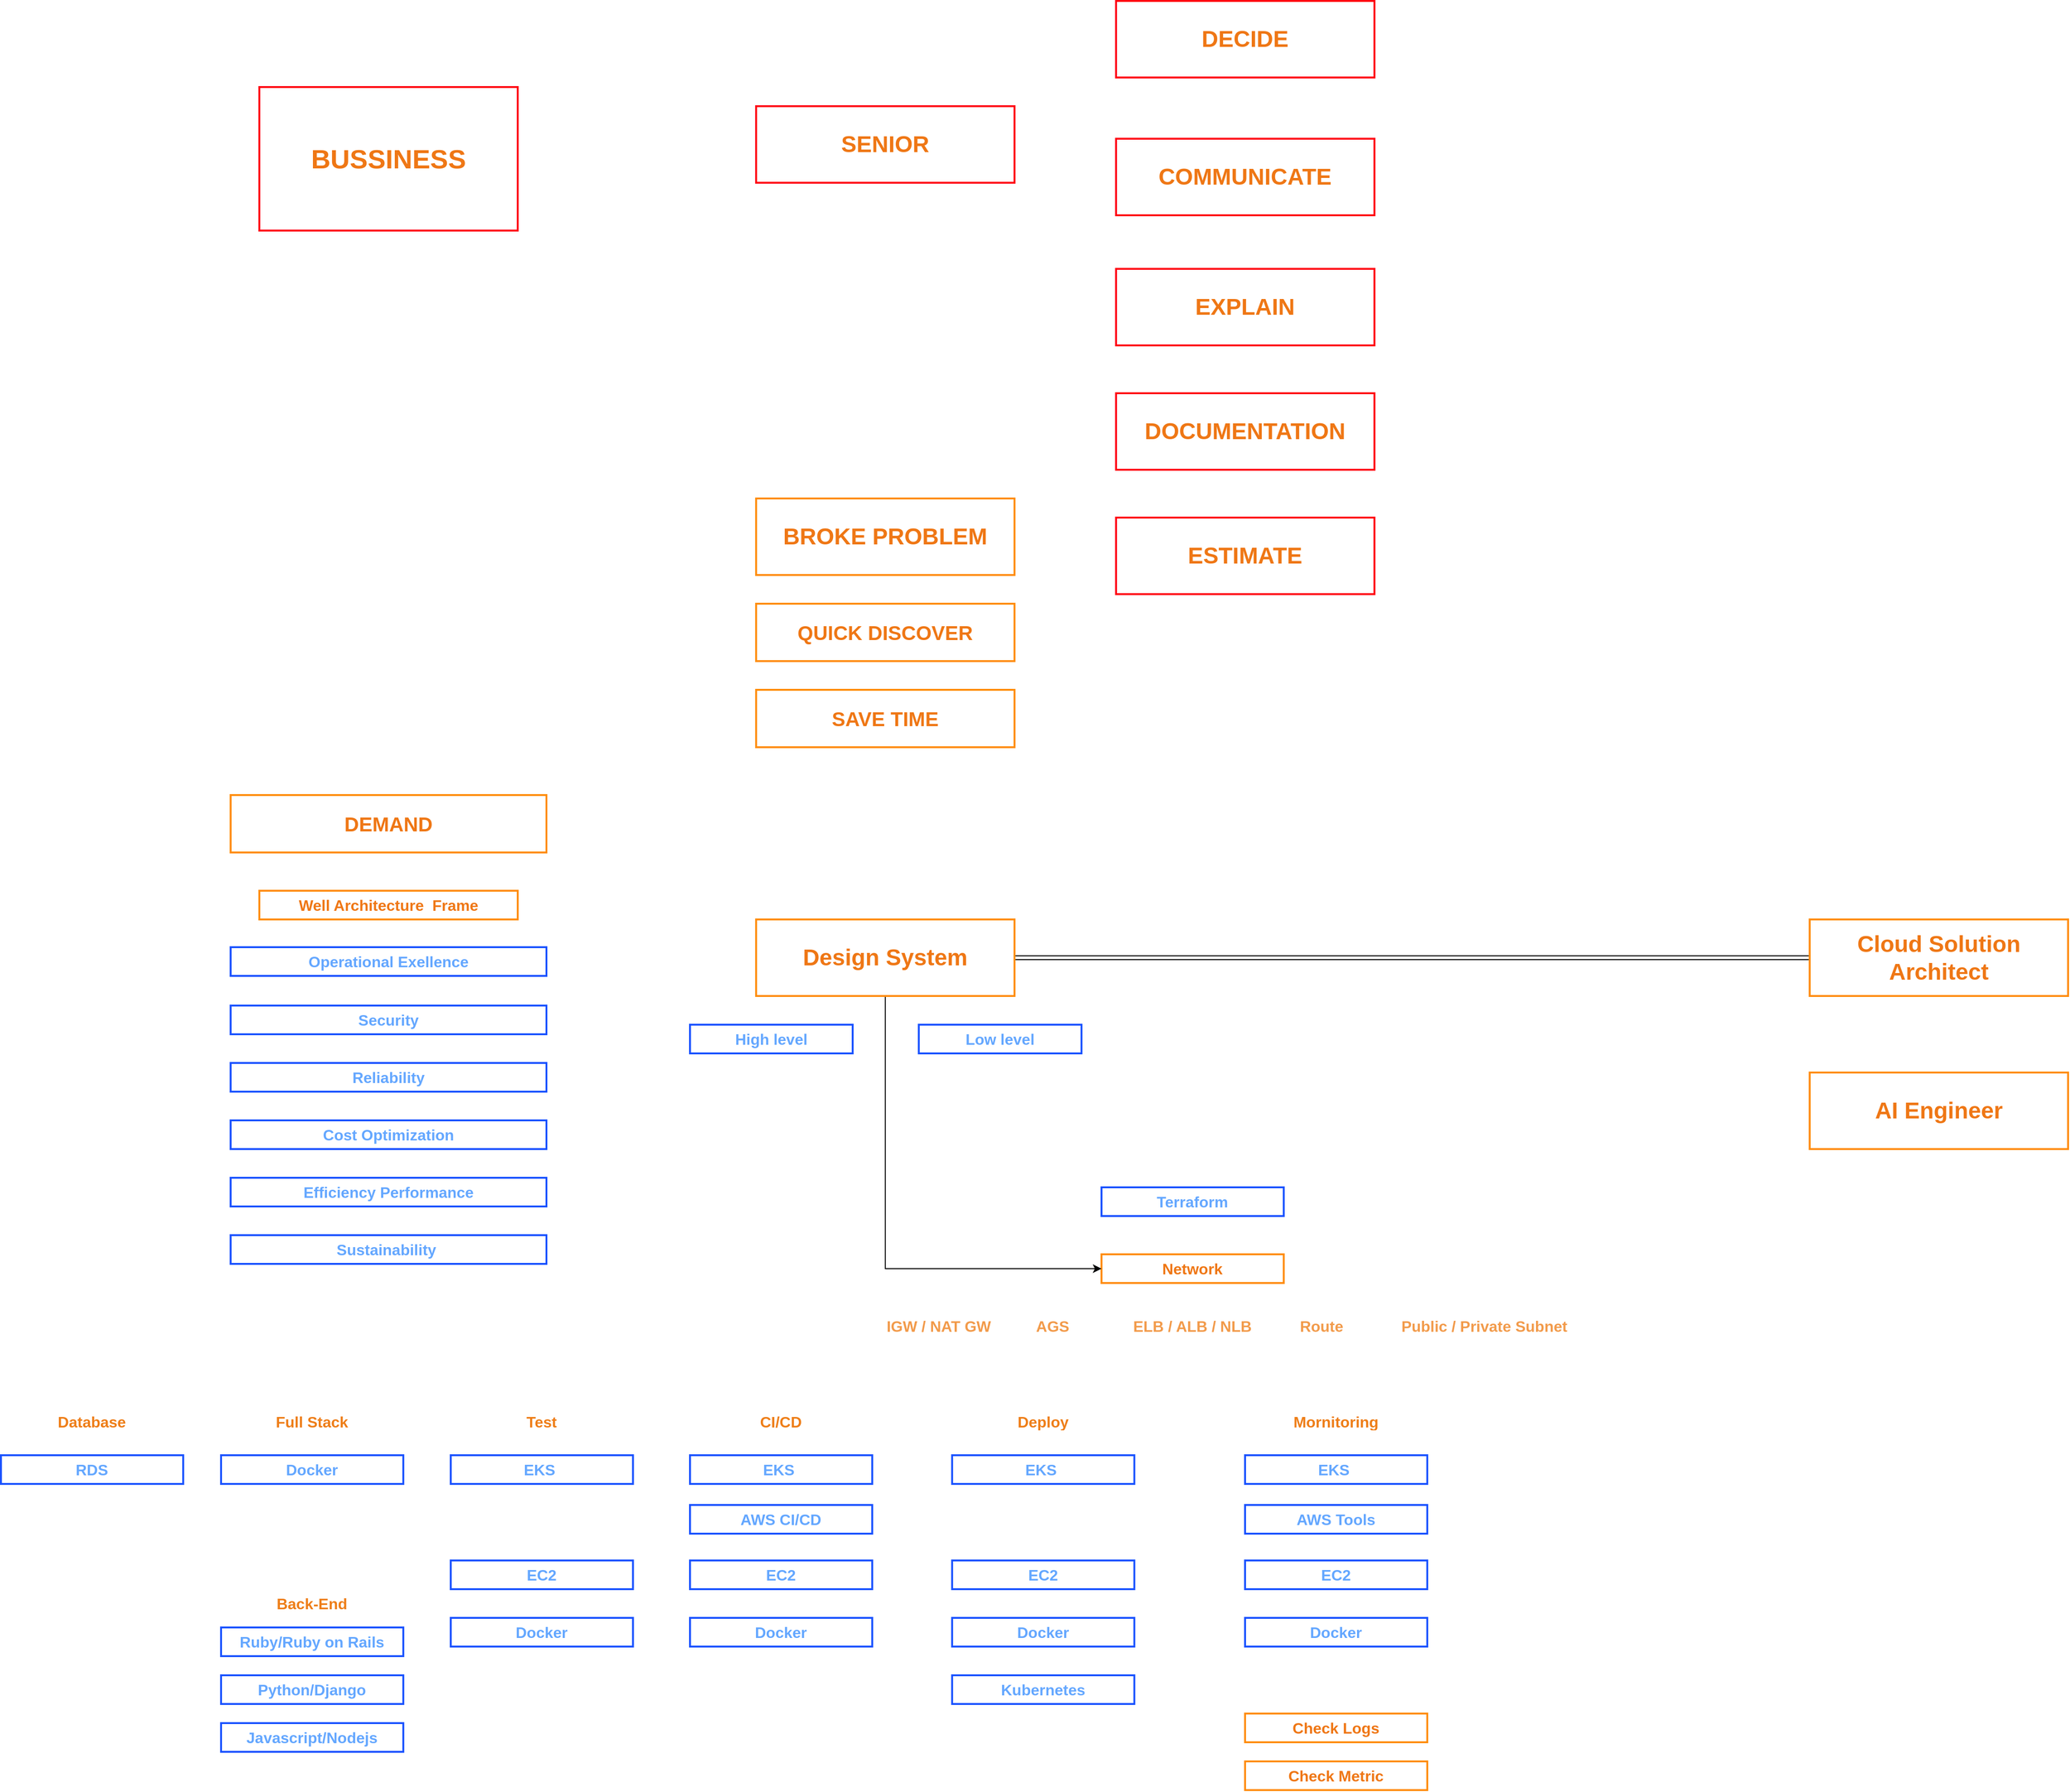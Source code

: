 <mxfile version="24.5.5" type="github">
  <diagram name="Trang-1" id="ujEET1riT07Mne3FGxFI">
    <mxGraphModel dx="2328" dy="2356" grid="1" gridSize="10" guides="1" tooltips="1" connect="1" arrows="1" fold="1" page="1" pageScale="1" pageWidth="827" pageHeight="583" math="0" shadow="0">
      <root>
        <mxCell id="0" />
        <mxCell id="1" parent="0" />
        <mxCell id="cPMbkRboFeWKnEb1X97w-1" value="EKS&amp;nbsp;" style="text;html=1;strokeColor=#1a53ff;fillColor=none;align=center;verticalAlign=middle;whiteSpace=wrap;rounded=0;fontSize=16;fontStyle=1;fontColor=#64a7ff;strokeWidth=2;" parent="1" vertex="1">
          <mxGeometry x="203.89" y="210" width="190.41" height="30" as="geometry" />
        </mxCell>
        <mxCell id="cPMbkRboFeWKnEb1X97w-2" value="Deploy" style="text;html=1;strokeColor=none;fillColor=none;align=center;verticalAlign=middle;whiteSpace=wrap;rounded=0;fontSize=16;fontStyle=1;fontColor=#ed7100;opacity=80;textOpacity=90;" parent="1" vertex="1">
          <mxGeometry x="259.09" y="160" width="80" height="30" as="geometry" />
        </mxCell>
        <mxCell id="cPMbkRboFeWKnEb1X97w-4" value="EC2" style="text;html=1;strokeColor=#1a53ff;fillColor=none;align=center;verticalAlign=middle;whiteSpace=wrap;rounded=0;fontSize=16;fontStyle=1;fontColor=#64a7ff;strokeWidth=2;" parent="1" vertex="1">
          <mxGeometry x="203.89" y="320" width="190.41" height="30" as="geometry" />
        </mxCell>
        <mxCell id="cPMbkRboFeWKnEb1X97w-5" value="Kubernetes" style="text;html=1;strokeColor=#1a53ff;fillColor=none;align=center;verticalAlign=middle;whiteSpace=wrap;rounded=0;fontSize=16;fontStyle=1;fontColor=#64a7ff;strokeWidth=2;" parent="1" vertex="1">
          <mxGeometry x="203.89" y="440" width="190.41" height="30" as="geometry" />
        </mxCell>
        <mxCell id="cPMbkRboFeWKnEb1X97w-6" value="Docker" style="text;html=1;strokeColor=#1a53ff;fillColor=none;align=center;verticalAlign=middle;whiteSpace=wrap;rounded=0;fontSize=16;fontStyle=1;fontColor=#64a7ff;strokeWidth=2;" parent="1" vertex="1">
          <mxGeometry x="203.89" y="380" width="190.41" height="30" as="geometry" />
        </mxCell>
        <mxCell id="cPMbkRboFeWKnEb1X97w-8" value="Terraform" style="text;html=1;strokeColor=#1a53ff;fillColor=none;align=center;verticalAlign=middle;whiteSpace=wrap;rounded=0;fontSize=16;fontStyle=1;fontColor=#64a7ff;strokeWidth=2;" parent="1" vertex="1">
          <mxGeometry x="360" y="-70" width="190.41" height="30" as="geometry" />
        </mxCell>
        <mxCell id="cPMbkRboFeWKnEb1X97w-9" value="EKS&amp;nbsp;" style="text;html=1;strokeColor=#1a53ff;fillColor=none;align=center;verticalAlign=middle;whiteSpace=wrap;rounded=0;fontSize=16;fontStyle=1;fontColor=#64a7ff;strokeWidth=2;" parent="1" vertex="1">
          <mxGeometry x="510" y="210" width="190.41" height="30" as="geometry" />
        </mxCell>
        <mxCell id="cPMbkRboFeWKnEb1X97w-10" value="Mornitoring" style="text;html=1;strokeColor=none;fillColor=none;align=center;verticalAlign=middle;whiteSpace=wrap;rounded=0;fontSize=16;fontStyle=1;fontColor=#ed7100;opacity=80;textOpacity=90;" parent="1" vertex="1">
          <mxGeometry x="565.2" y="160" width="80" height="30" as="geometry" />
        </mxCell>
        <mxCell id="cPMbkRboFeWKnEb1X97w-11" value="EC2" style="text;html=1;strokeColor=#1a53ff;fillColor=none;align=center;verticalAlign=middle;whiteSpace=wrap;rounded=0;fontSize=16;fontStyle=1;fontColor=#64a7ff;strokeWidth=2;" parent="1" vertex="1">
          <mxGeometry x="509.99" y="320" width="190.41" height="30" as="geometry" />
        </mxCell>
        <mxCell id="cPMbkRboFeWKnEb1X97w-12" value="AWS Tools" style="text;html=1;strokeColor=#1a53ff;fillColor=none;align=center;verticalAlign=middle;whiteSpace=wrap;rounded=0;fontSize=16;fontStyle=1;fontColor=#64a7ff;strokeWidth=2;" parent="1" vertex="1">
          <mxGeometry x="510" y="262" width="190.41" height="30" as="geometry" />
        </mxCell>
        <mxCell id="cPMbkRboFeWKnEb1X97w-13" value="Docker" style="text;html=1;strokeColor=#1a53ff;fillColor=none;align=center;verticalAlign=middle;whiteSpace=wrap;rounded=0;fontSize=16;fontStyle=1;fontColor=#64a7ff;strokeWidth=2;" parent="1" vertex="1">
          <mxGeometry x="510" y="380" width="190.41" height="30" as="geometry" />
        </mxCell>
        <mxCell id="cPMbkRboFeWKnEb1X97w-14" value="EKS&amp;nbsp;" style="text;html=1;strokeColor=#1a53ff;fillColor=none;align=center;verticalAlign=middle;whiteSpace=wrap;rounded=0;fontSize=16;fontStyle=1;fontColor=#64a7ff;strokeWidth=2;" parent="1" vertex="1">
          <mxGeometry x="-70" y="210" width="190.41" height="30" as="geometry" />
        </mxCell>
        <mxCell id="cPMbkRboFeWKnEb1X97w-15" value="CI/CD" style="text;html=1;strokeColor=none;fillColor=none;align=center;verticalAlign=middle;whiteSpace=wrap;rounded=0;fontSize=16;fontStyle=1;fontColor=#ed7100;opacity=80;textOpacity=90;" parent="1" vertex="1">
          <mxGeometry x="-14.8" y="160" width="80" height="30" as="geometry" />
        </mxCell>
        <mxCell id="cPMbkRboFeWKnEb1X97w-16" value="EC2" style="text;html=1;strokeColor=#1a53ff;fillColor=none;align=center;verticalAlign=middle;whiteSpace=wrap;rounded=0;fontSize=16;fontStyle=1;fontColor=#64a7ff;strokeWidth=2;" parent="1" vertex="1">
          <mxGeometry x="-70.01" y="320" width="190.41" height="30" as="geometry" />
        </mxCell>
        <mxCell id="cPMbkRboFeWKnEb1X97w-17" value="AWS CI/CD" style="text;html=1;strokeColor=#1a53ff;fillColor=none;align=center;verticalAlign=middle;whiteSpace=wrap;rounded=0;fontSize=16;fontStyle=1;fontColor=#64a7ff;strokeWidth=2;" parent="1" vertex="1">
          <mxGeometry x="-70.01" y="262" width="190.41" height="30" as="geometry" />
        </mxCell>
        <mxCell id="cPMbkRboFeWKnEb1X97w-18" value="Docker" style="text;html=1;strokeColor=#1a53ff;fillColor=none;align=center;verticalAlign=middle;whiteSpace=wrap;rounded=0;fontSize=16;fontStyle=1;fontColor=#64a7ff;strokeWidth=2;" parent="1" vertex="1">
          <mxGeometry x="-70" y="380" width="190.41" height="30" as="geometry" />
        </mxCell>
        <mxCell id="-tKb0X7vPReTpXO9XSrU-1" value="Docker" style="text;html=1;strokeColor=#1a53ff;fillColor=none;align=center;verticalAlign=middle;whiteSpace=wrap;rounded=0;fontSize=16;fontStyle=1;fontColor=#64a7ff;strokeWidth=2;" parent="1" vertex="1">
          <mxGeometry x="-560" y="210" width="190.41" height="30" as="geometry" />
        </mxCell>
        <mxCell id="-tKb0X7vPReTpXO9XSrU-2" value="Full Stack" style="text;html=1;strokeColor=none;fillColor=none;align=center;verticalAlign=middle;whiteSpace=wrap;rounded=0;fontSize=16;fontStyle=1;fontColor=#ed7100;opacity=80;textOpacity=90;" parent="1" vertex="1">
          <mxGeometry x="-504.8" y="160" width="80" height="30" as="geometry" />
        </mxCell>
        <mxCell id="-tKb0X7vPReTpXO9XSrU-3" value="Database" style="text;html=1;strokeColor=none;fillColor=none;align=center;verticalAlign=middle;whiteSpace=wrap;rounded=0;fontSize=16;fontStyle=1;fontColor=#ed7100;opacity=80;textOpacity=90;" parent="1" vertex="1">
          <mxGeometry x="-734.8" y="160" width="80" height="30" as="geometry" />
        </mxCell>
        <mxCell id="-tKb0X7vPReTpXO9XSrU-4" value="Network" style="text;html=1;strokeColor=#ff8d0a;fillColor=none;align=center;verticalAlign=middle;whiteSpace=wrap;rounded=0;fontSize=16;fontStyle=1;fontColor=#ef7715;strokeWidth=2;" parent="1" vertex="1">
          <mxGeometry x="360" width="190.41" height="30" as="geometry" />
        </mxCell>
        <mxCell id="-tKb0X7vPReTpXO9XSrU-5" value="AGS" style="text;html=1;strokeColor=none;fillColor=none;align=center;verticalAlign=middle;whiteSpace=wrap;rounded=0;fontSize=16;fontStyle=1;fontColor=#ed7100;opacity=50;textOpacity=70;" parent="1" vertex="1">
          <mxGeometry x="269.09" y="60" width="80" height="30" as="geometry" />
        </mxCell>
        <mxCell id="-tKb0X7vPReTpXO9XSrU-6" value="ELB / ALB / NLB" style="text;html=1;strokeColor=none;fillColor=none;align=center;verticalAlign=middle;whiteSpace=wrap;rounded=0;fontSize=16;fontStyle=1;fontColor=#ed7100;opacity=50;textOpacity=70;" parent="1" vertex="1">
          <mxGeometry x="385.21" y="60" width="140" height="30" as="geometry" />
        </mxCell>
        <mxCell id="-tKb0X7vPReTpXO9XSrU-7" value="Route" style="text;html=1;strokeColor=none;fillColor=none;align=center;verticalAlign=middle;whiteSpace=wrap;rounded=0;fontSize=16;fontStyle=1;fontColor=#ed7100;opacity=50;textOpacity=70;" parent="1" vertex="1">
          <mxGeometry x="550.41" y="60" width="80" height="30" as="geometry" />
        </mxCell>
        <mxCell id="-tKb0X7vPReTpXO9XSrU-8" value="Public / Private Subnet" style="text;html=1;strokeColor=none;fillColor=none;align=center;verticalAlign=middle;whiteSpace=wrap;rounded=0;fontSize=16;fontStyle=1;fontColor=#ed7100;opacity=50;textOpacity=70;" parent="1" vertex="1">
          <mxGeometry x="670" y="60" width="180" height="30" as="geometry" />
        </mxCell>
        <mxCell id="-tKb0X7vPReTpXO9XSrU-9" value="IGW / NAT GW" style="text;html=1;strokeColor=none;fillColor=none;align=center;verticalAlign=middle;whiteSpace=wrap;rounded=0;fontSize=16;fontStyle=1;fontColor=#ed7100;opacity=50;textOpacity=70;" parent="1" vertex="1">
          <mxGeometry x="130" y="60" width="120" height="30" as="geometry" />
        </mxCell>
        <mxCell id="-tKb0X7vPReTpXO9XSrU-10" value="RDS" style="text;html=1;strokeColor=#1a53ff;fillColor=none;align=center;verticalAlign=middle;whiteSpace=wrap;rounded=0;fontSize=16;fontStyle=1;fontColor=#64a7ff;strokeWidth=2;" parent="1" vertex="1">
          <mxGeometry x="-790" y="210" width="190.41" height="30" as="geometry" />
        </mxCell>
        <mxCell id="-tKb0X7vPReTpXO9XSrU-13" value="Well Architecture&amp;nbsp; Frame" style="text;html=1;strokeColor=#ff8d0a;fillColor=none;align=center;verticalAlign=middle;whiteSpace=wrap;rounded=0;fontSize=16;fontStyle=1;fontColor=#ef7715;strokeWidth=2;" parent="1" vertex="1">
          <mxGeometry x="-520" y="-380" width="270" height="30" as="geometry" />
        </mxCell>
        <mxCell id="-tKb0X7vPReTpXO9XSrU-14" value="Operational Exellence" style="text;html=1;strokeColor=#1a53ff;fillColor=none;align=center;verticalAlign=middle;whiteSpace=wrap;rounded=0;fontSize=16;fontStyle=1;fontColor=#64a7ff;strokeWidth=2;" parent="1" vertex="1">
          <mxGeometry x="-550" y="-321" width="330" height="30" as="geometry" />
        </mxCell>
        <mxCell id="-tKb0X7vPReTpXO9XSrU-16" value="Security" style="text;html=1;strokeColor=#1a53ff;fillColor=none;align=center;verticalAlign=middle;whiteSpace=wrap;rounded=0;fontSize=16;fontStyle=1;fontColor=#64a7ff;strokeWidth=2;" parent="1" vertex="1">
          <mxGeometry x="-550" y="-260" width="330" height="30" as="geometry" />
        </mxCell>
        <mxCell id="-tKb0X7vPReTpXO9XSrU-17" value="Reliability" style="text;html=1;strokeColor=#1a53ff;fillColor=none;align=center;verticalAlign=middle;whiteSpace=wrap;rounded=0;fontSize=16;fontStyle=1;fontColor=#64a7ff;strokeWidth=2;" parent="1" vertex="1">
          <mxGeometry x="-550" y="-200" width="330" height="30" as="geometry" />
        </mxCell>
        <mxCell id="-tKb0X7vPReTpXO9XSrU-18" value="Cost Optimization" style="text;html=1;strokeColor=#1a53ff;fillColor=none;align=center;verticalAlign=middle;whiteSpace=wrap;rounded=0;fontSize=16;fontStyle=1;fontColor=#64a7ff;strokeWidth=2;" parent="1" vertex="1">
          <mxGeometry x="-550" y="-140" width="330" height="30" as="geometry" />
        </mxCell>
        <mxCell id="-tKb0X7vPReTpXO9XSrU-19" value="Efficiency Performance" style="text;html=1;strokeColor=#1a53ff;fillColor=none;align=center;verticalAlign=middle;whiteSpace=wrap;rounded=0;fontSize=16;fontStyle=1;fontColor=#64a7ff;strokeWidth=2;" parent="1" vertex="1">
          <mxGeometry x="-550" y="-80" width="330" height="30" as="geometry" />
        </mxCell>
        <mxCell id="-tKb0X7vPReTpXO9XSrU-20" value="Sustainability&amp;nbsp;" style="text;html=1;strokeColor=#1a53ff;fillColor=none;align=center;verticalAlign=middle;whiteSpace=wrap;rounded=0;fontSize=16;fontStyle=1;fontColor=#64a7ff;strokeWidth=2;" parent="1" vertex="1">
          <mxGeometry x="-550" y="-20" width="330" height="30" as="geometry" />
        </mxCell>
        <mxCell id="-tKb0X7vPReTpXO9XSrU-23" style="edgeStyle=orthogonalEdgeStyle;rounded=0;orthogonalLoop=1;jettySize=auto;html=1;exitX=0.5;exitY=1;exitDx=0;exitDy=0;entryX=0;entryY=0.5;entryDx=0;entryDy=0;" parent="1" source="-tKb0X7vPReTpXO9XSrU-21" target="-tKb0X7vPReTpXO9XSrU-4" edge="1">
          <mxGeometry relative="1" as="geometry" />
        </mxCell>
        <mxCell id="AHxGHxpkZG729FD5Jr13-1" style="edgeStyle=orthogonalEdgeStyle;rounded=0;orthogonalLoop=1;jettySize=auto;html=1;entryX=0;entryY=0.5;entryDx=0;entryDy=0;shape=link;" parent="1" source="-tKb0X7vPReTpXO9XSrU-21" target="VqSbP30gdeHqLsABzozv-1" edge="1">
          <mxGeometry relative="1" as="geometry" />
        </mxCell>
        <mxCell id="-tKb0X7vPReTpXO9XSrU-21" value="&lt;font style=&quot;font-size: 24px;&quot;&gt;Design System&lt;/font&gt;" style="text;html=1;strokeColor=#ff8d0a;fillColor=none;align=center;verticalAlign=middle;whiteSpace=wrap;rounded=0;fontSize=16;fontStyle=1;fontColor=#ef7715;strokeWidth=2;" parent="1" vertex="1">
          <mxGeometry x="-0.91" y="-350" width="270" height="80" as="geometry" />
        </mxCell>
        <mxCell id="-tKb0X7vPReTpXO9XSrU-24" value="High level" style="text;html=1;strokeColor=#1a53ff;fillColor=none;align=center;verticalAlign=middle;whiteSpace=wrap;rounded=0;fontSize=16;fontStyle=1;fontColor=#64a7ff;strokeWidth=2;" parent="1" vertex="1">
          <mxGeometry x="-70.01" y="-240" width="170" height="30" as="geometry" />
        </mxCell>
        <mxCell id="-tKb0X7vPReTpXO9XSrU-25" value="Low level" style="text;html=1;strokeColor=#1a53ff;fillColor=none;align=center;verticalAlign=middle;whiteSpace=wrap;rounded=0;fontSize=16;fontStyle=1;fontColor=#64a7ff;strokeWidth=2;" parent="1" vertex="1">
          <mxGeometry x="169.09" y="-240" width="170" height="30" as="geometry" />
        </mxCell>
        <mxCell id="VJEER4OFfLnJNh75TgYW-2" value="Test" style="text;html=1;strokeColor=none;fillColor=none;align=center;verticalAlign=middle;whiteSpace=wrap;rounded=0;fontSize=16;fontStyle=1;fontColor=#ed7100;opacity=80;textOpacity=90;" parent="1" vertex="1">
          <mxGeometry x="-264.8" y="160" width="80" height="30" as="geometry" />
        </mxCell>
        <mxCell id="VJEER4OFfLnJNh75TgYW-3" value="EKS&amp;nbsp;" style="text;html=1;strokeColor=#1a53ff;fillColor=none;align=center;verticalAlign=middle;whiteSpace=wrap;rounded=0;fontSize=16;fontStyle=1;fontColor=#64a7ff;strokeWidth=2;" parent="1" vertex="1">
          <mxGeometry x="-320" y="210" width="190.41" height="30" as="geometry" />
        </mxCell>
        <mxCell id="VJEER4OFfLnJNh75TgYW-4" value="EC2" style="text;html=1;strokeColor=#1a53ff;fillColor=none;align=center;verticalAlign=middle;whiteSpace=wrap;rounded=0;fontSize=16;fontStyle=1;fontColor=#64a7ff;strokeWidth=2;" parent="1" vertex="1">
          <mxGeometry x="-320.01" y="320" width="190.41" height="30" as="geometry" />
        </mxCell>
        <mxCell id="VJEER4OFfLnJNh75TgYW-6" value="Docker" style="text;html=1;strokeColor=#1a53ff;fillColor=none;align=center;verticalAlign=middle;whiteSpace=wrap;rounded=0;fontSize=16;fontStyle=1;fontColor=#64a7ff;strokeWidth=2;" parent="1" vertex="1">
          <mxGeometry x="-320" y="380" width="190.41" height="30" as="geometry" />
        </mxCell>
        <mxCell id="_DJAbIojodz0pSCEuxrS-1" value="&lt;span style=&quot;font-size: 24px;&quot;&gt;BROKE PROBLEM&lt;/span&gt;" style="text;html=1;strokeColor=#ff8d0a;fillColor=none;align=center;verticalAlign=middle;whiteSpace=wrap;rounded=0;fontSize=16;fontStyle=1;fontColor=#ef7715;strokeWidth=2;" parent="1" vertex="1">
          <mxGeometry x="-0.91" y="-790" width="270" height="80" as="geometry" />
        </mxCell>
        <mxCell id="_DJAbIojodz0pSCEuxrS-2" value="QUICK DISCOVER" style="text;html=1;strokeColor=#ff8d0a;fillColor=none;align=center;verticalAlign=middle;whiteSpace=wrap;rounded=0;fontSize=21;fontStyle=1;fontColor=#ef7715;strokeWidth=2;" parent="1" vertex="1">
          <mxGeometry x="-0.91" y="-680" width="270" height="60" as="geometry" />
        </mxCell>
        <mxCell id="rnrWlKSzuoKKv4Rg9jxv-1" value="DEMAND" style="text;html=1;strokeColor=#ff8d0a;fillColor=none;align=center;verticalAlign=middle;whiteSpace=wrap;rounded=0;fontSize=21;fontStyle=1;fontColor=#ef7715;strokeWidth=2;" parent="1" vertex="1">
          <mxGeometry x="-550" y="-480" width="330" height="60" as="geometry" />
        </mxCell>
        <mxCell id="VqSbP30gdeHqLsABzozv-1" value="&lt;font style=&quot;font-size: 24px;&quot;&gt;Cloud Solution Architect&lt;/font&gt;" style="text;html=1;strokeColor=#ff8d0a;fillColor=none;align=center;verticalAlign=middle;whiteSpace=wrap;rounded=0;fontSize=16;fontStyle=1;fontColor=#ef7715;strokeWidth=2;" parent="1" vertex="1">
          <mxGeometry x="1100" y="-350" width="270" height="80" as="geometry" />
        </mxCell>
        <mxCell id="VqSbP30gdeHqLsABzozv-3" value="SAVE TIME" style="text;html=1;strokeColor=#ff8d0a;fillColor=none;align=center;verticalAlign=middle;whiteSpace=wrap;rounded=0;fontSize=21;fontStyle=1;fontColor=#ef7715;strokeWidth=2;" parent="1" vertex="1">
          <mxGeometry x="-0.9" y="-590" width="270" height="60" as="geometry" />
        </mxCell>
        <mxCell id="hmmZ-md2p80IemaL2Qtf-1" value="Ruby/Ruby on Rails&lt;span style=&quot;color: rgba(0, 0, 0, 0); font-family: monospace; font-size: 0px; font-weight: 400; text-align: start; text-wrap: nowrap;&quot;&gt;%3CmxGraphModel%3E%3Croot%3E%3CmxCell%20id%3D%220%22%2F%3E%3CmxCell%20id%3D%221%22%20parent%3D%220%22%2F%3E%3CmxCell%20id%3D%222%22%20value%3D%22Docker%22%20style%3D%22text%3Bhtml%3D1%3BstrokeColor%3D%231a53ff%3BfillColor%3Dnone%3Balign%3Dcenter%3BverticalAlign%3Dmiddle%3BwhiteSpace%3Dwrap%3Brounded%3D0%3BfontSize%3D16%3BfontStyle%3D1%3BfontColor%3D%2364a7ff%3BstrokeWidth%3D2%3B%22%20vertex%3D%221%22%20parent%3D%221%22%3E%3CmxGeometry%20x%3D%22-560%22%20y%3D%22210%22%20width%3D%22190.41%22%20height%3D%2230%22%20as%3D%22geometry%22%2F%3E%3C%2FmxCell%3E%3C%2Froot%3E%3C%2FmxGraphModel%3E&lt;/span&gt;" style="text;html=1;strokeColor=#1a53ff;fillColor=none;align=center;verticalAlign=middle;whiteSpace=wrap;rounded=0;fontSize=16;fontStyle=1;fontColor=#64a7ff;strokeWidth=2;" parent="1" vertex="1">
          <mxGeometry x="-560" y="390" width="190.41" height="30" as="geometry" />
        </mxCell>
        <mxCell id="hmmZ-md2p80IemaL2Qtf-2" value="Python/Django" style="text;html=1;strokeColor=#1a53ff;fillColor=none;align=center;verticalAlign=middle;whiteSpace=wrap;rounded=0;fontSize=16;fontStyle=1;fontColor=#64a7ff;strokeWidth=2;" parent="1" vertex="1">
          <mxGeometry x="-560" y="440" width="190.41" height="30" as="geometry" />
        </mxCell>
        <mxCell id="hmmZ-md2p80IemaL2Qtf-3" value="Javascript/Nodejs" style="text;html=1;strokeColor=#1a53ff;fillColor=none;align=center;verticalAlign=middle;whiteSpace=wrap;rounded=0;fontSize=16;fontStyle=1;fontColor=#64a7ff;strokeWidth=2;" parent="1" vertex="1">
          <mxGeometry x="-560" y="490" width="190.41" height="30" as="geometry" />
        </mxCell>
        <mxCell id="hmmZ-md2p80IemaL2Qtf-4" value="Back-End" style="text;html=1;strokeColor=none;fillColor=none;align=center;verticalAlign=middle;whiteSpace=wrap;rounded=0;fontSize=16;fontStyle=1;fontColor=#ed7100;opacity=80;textOpacity=90;" parent="1" vertex="1">
          <mxGeometry x="-504.8" y="350" width="80" height="30" as="geometry" />
        </mxCell>
        <mxCell id="CieUn2j9MuOwByOzaxfd-1" value="&lt;span style=&quot;font-size: 24px;&quot;&gt;SENIOR&lt;/span&gt;" style="text;html=1;strokeColor=#FF0011;fillColor=none;align=center;verticalAlign=middle;whiteSpace=wrap;rounded=0;fontSize=16;fontStyle=1;fontColor=#ef7715;strokeWidth=2;" parent="1" vertex="1">
          <mxGeometry x="-0.9" y="-1200" width="270" height="80" as="geometry" />
        </mxCell>
        <mxCell id="CieUn2j9MuOwByOzaxfd-2" value="&lt;span style=&quot;font-size: 24px;&quot;&gt;DECIDE&lt;/span&gt;" style="text;html=1;strokeColor=#FF0011;fillColor=none;align=center;verticalAlign=middle;whiteSpace=wrap;rounded=0;fontSize=16;fontStyle=1;fontColor=#ef7715;strokeWidth=2;" parent="1" vertex="1">
          <mxGeometry x="375.2" y="-1310" width="270" height="80" as="geometry" />
        </mxCell>
        <mxCell id="CieUn2j9MuOwByOzaxfd-3" value="&lt;span style=&quot;font-size: 24px;&quot;&gt;COMMUNICATE&lt;/span&gt;" style="text;html=1;strokeColor=#FF0011;fillColor=none;align=center;verticalAlign=middle;whiteSpace=wrap;rounded=0;fontSize=16;fontStyle=1;fontColor=#ef7715;strokeWidth=2;" parent="1" vertex="1">
          <mxGeometry x="375.2" y="-1166" width="270" height="80" as="geometry" />
        </mxCell>
        <mxCell id="CieUn2j9MuOwByOzaxfd-4" value="&lt;span style=&quot;font-size: 24px;&quot;&gt;EXPLAIN&lt;/span&gt;" style="text;html=1;strokeColor=#FF0011;fillColor=none;align=center;verticalAlign=middle;whiteSpace=wrap;rounded=0;fontSize=16;fontStyle=1;fontColor=#ef7715;strokeWidth=2;" parent="1" vertex="1">
          <mxGeometry x="375.2" y="-1030" width="270" height="80" as="geometry" />
        </mxCell>
        <mxCell id="4g-upzfsBoQSluLP9EnY-1" value="&lt;span style=&quot;font-size: 28px;&quot;&gt;BUSSINESS&lt;/span&gt;" style="text;html=1;strokeColor=#FF0011;fillColor=none;align=center;verticalAlign=middle;whiteSpace=wrap;rounded=0;fontSize=16;fontStyle=1;fontColor=#ef7715;strokeWidth=2;" parent="1" vertex="1">
          <mxGeometry x="-520" y="-1220" width="270" height="150" as="geometry" />
        </mxCell>
        <mxCell id="4g-upzfsBoQSluLP9EnY-2" value="&lt;span style=&quot;font-size: 24px;&quot;&gt;DOCUMENTATION&lt;/span&gt;" style="text;html=1;strokeColor=#FF0011;fillColor=none;align=center;verticalAlign=middle;whiteSpace=wrap;rounded=0;fontSize=16;fontStyle=1;fontColor=#ef7715;strokeWidth=2;" parent="1" vertex="1">
          <mxGeometry x="375.2" y="-900" width="270" height="80" as="geometry" />
        </mxCell>
        <mxCell id="4g-upzfsBoQSluLP9EnY-3" value="&lt;span style=&quot;font-size: 24px;&quot;&gt;AI Engineer&lt;/span&gt;" style="text;html=1;strokeColor=#ff8d0a;fillColor=none;align=center;verticalAlign=middle;whiteSpace=wrap;rounded=0;fontSize=16;fontStyle=1;fontColor=#ef7715;strokeWidth=2;" parent="1" vertex="1">
          <mxGeometry x="1100" y="-190" width="270" height="80" as="geometry" />
        </mxCell>
        <mxCell id="qi1XNa2taDHu1fNkGAk2-1" value="&lt;span style=&quot;font-size: 24px;&quot;&gt;ESTIMATE&lt;/span&gt;" style="text;html=1;strokeColor=#FF0011;fillColor=none;align=center;verticalAlign=middle;whiteSpace=wrap;rounded=0;fontSize=16;fontStyle=1;fontColor=#ef7715;strokeWidth=2;" parent="1" vertex="1">
          <mxGeometry x="375.2" y="-770" width="270" height="80" as="geometry" />
        </mxCell>
        <mxCell id="4dDg5o5YlyH3D9cVlC7b-1" value="Check Logs" style="text;html=1;strokeColor=#ff8d0a;fillColor=none;align=center;verticalAlign=middle;whiteSpace=wrap;rounded=0;fontSize=16;fontStyle=1;fontColor=#ef7715;strokeWidth=2;" vertex="1" parent="1">
          <mxGeometry x="509.99" y="480" width="190.41" height="30" as="geometry" />
        </mxCell>
        <mxCell id="4dDg5o5YlyH3D9cVlC7b-2" value="Check Metric" style="text;html=1;strokeColor=#ff8d0a;fillColor=none;align=center;verticalAlign=middle;whiteSpace=wrap;rounded=0;fontSize=16;fontStyle=1;fontColor=#ef7715;strokeWidth=2;" vertex="1" parent="1">
          <mxGeometry x="510" y="530" width="190.41" height="30" as="geometry" />
        </mxCell>
      </root>
    </mxGraphModel>
  </diagram>
</mxfile>
